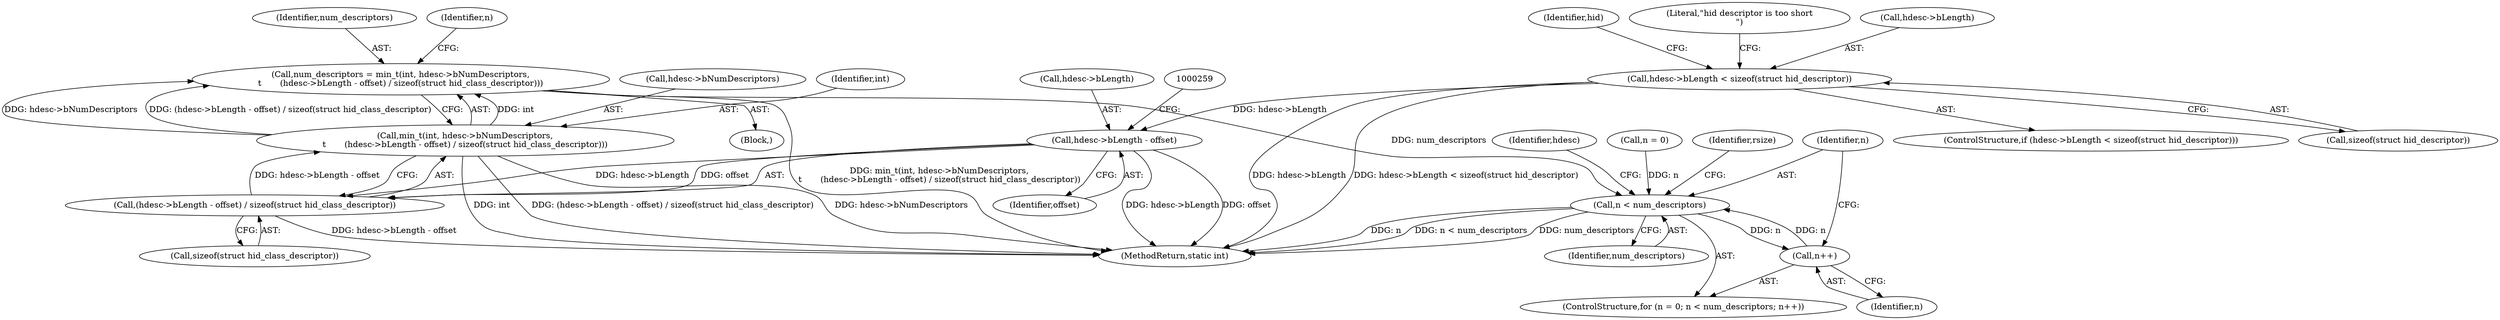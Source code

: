 digraph "0_linux_f043bfc98c193c284e2cd768fefabe18ac2fed9b@integer" {
"1000245" [label="(Call,num_descriptors = min_t(int, hdesc->bNumDescriptors,\n\t       (hdesc->bLength - offset) / sizeof(struct hid_class_descriptor)))"];
"1000247" [label="(Call,min_t(int, hdesc->bNumDescriptors,\n\t       (hdesc->bLength - offset) / sizeof(struct hid_class_descriptor)))"];
"1000252" [label="(Call,(hdesc->bLength - offset) / sizeof(struct hid_class_descriptor))"];
"1000253" [label="(Call,hdesc->bLength - offset)"];
"1000218" [label="(Call,hdesc->bLength < sizeof(struct hid_descriptor))"];
"1000264" [label="(Call,n < num_descriptors)"];
"1000267" [label="(Call,n++)"];
"1000268" [label="(Identifier,n)"];
"1000260" [label="(ControlStructure,for (n = 0; n < num_descriptors; n++))"];
"1000246" [label="(Identifier,num_descriptors)"];
"1000254" [label="(Call,hdesc->bLength)"];
"1000274" [label="(Identifier,hdesc)"];
"1000217" [label="(ControlStructure,if (hdesc->bLength < sizeof(struct hid_descriptor)))"];
"1000245" [label="(Call,num_descriptors = min_t(int, hdesc->bNumDescriptors,\n\t       (hdesc->bLength - offset) / sizeof(struct hid_class_descriptor)))"];
"1000369" [label="(MethodReturn,static int)"];
"1000261" [label="(Call,n = 0)"];
"1000249" [label="(Call,hdesc->bNumDescriptors)"];
"1000253" [label="(Call,hdesc->bLength - offset)"];
"1000226" [label="(Literal,\"hid descriptor is too short\n\")"];
"1000218" [label="(Call,hdesc->bLength < sizeof(struct hid_descriptor))"];
"1000257" [label="(Identifier,offset)"];
"1000252" [label="(Call,(hdesc->bLength - offset) / sizeof(struct hid_class_descriptor))"];
"1000265" [label="(Identifier,n)"];
"1000262" [label="(Identifier,n)"];
"1000219" [label="(Call,hdesc->bLength)"];
"1000267" [label="(Call,n++)"];
"1000248" [label="(Identifier,int)"];
"1000264" [label="(Call,n < num_descriptors)"];
"1000232" [label="(Identifier,hid)"];
"1000258" [label="(Call,sizeof(struct hid_class_descriptor))"];
"1000222" [label="(Call,sizeof(struct hid_descriptor))"];
"1000292" [label="(Identifier,rsize)"];
"1000247" [label="(Call,min_t(int, hdesc->bNumDescriptors,\n\t       (hdesc->bLength - offset) / sizeof(struct hid_class_descriptor)))"];
"1000266" [label="(Identifier,num_descriptors)"];
"1000103" [label="(Block,)"];
"1000245" -> "1000103"  [label="AST: "];
"1000245" -> "1000247"  [label="CFG: "];
"1000246" -> "1000245"  [label="AST: "];
"1000247" -> "1000245"  [label="AST: "];
"1000262" -> "1000245"  [label="CFG: "];
"1000245" -> "1000369"  [label="DDG: min_t(int, hdesc->bNumDescriptors,\n\t       (hdesc->bLength - offset) / sizeof(struct hid_class_descriptor))"];
"1000247" -> "1000245"  [label="DDG: int"];
"1000247" -> "1000245"  [label="DDG: hdesc->bNumDescriptors"];
"1000247" -> "1000245"  [label="DDG: (hdesc->bLength - offset) / sizeof(struct hid_class_descriptor)"];
"1000245" -> "1000264"  [label="DDG: num_descriptors"];
"1000247" -> "1000252"  [label="CFG: "];
"1000248" -> "1000247"  [label="AST: "];
"1000249" -> "1000247"  [label="AST: "];
"1000252" -> "1000247"  [label="AST: "];
"1000247" -> "1000369"  [label="DDG: int"];
"1000247" -> "1000369"  [label="DDG: (hdesc->bLength - offset) / sizeof(struct hid_class_descriptor)"];
"1000247" -> "1000369"  [label="DDG: hdesc->bNumDescriptors"];
"1000252" -> "1000247"  [label="DDG: hdesc->bLength - offset"];
"1000252" -> "1000258"  [label="CFG: "];
"1000253" -> "1000252"  [label="AST: "];
"1000258" -> "1000252"  [label="AST: "];
"1000252" -> "1000369"  [label="DDG: hdesc->bLength - offset"];
"1000253" -> "1000252"  [label="DDG: hdesc->bLength"];
"1000253" -> "1000252"  [label="DDG: offset"];
"1000253" -> "1000257"  [label="CFG: "];
"1000254" -> "1000253"  [label="AST: "];
"1000257" -> "1000253"  [label="AST: "];
"1000259" -> "1000253"  [label="CFG: "];
"1000253" -> "1000369"  [label="DDG: hdesc->bLength"];
"1000253" -> "1000369"  [label="DDG: offset"];
"1000218" -> "1000253"  [label="DDG: hdesc->bLength"];
"1000218" -> "1000217"  [label="AST: "];
"1000218" -> "1000222"  [label="CFG: "];
"1000219" -> "1000218"  [label="AST: "];
"1000222" -> "1000218"  [label="AST: "];
"1000226" -> "1000218"  [label="CFG: "];
"1000232" -> "1000218"  [label="CFG: "];
"1000218" -> "1000369"  [label="DDG: hdesc->bLength"];
"1000218" -> "1000369"  [label="DDG: hdesc->bLength < sizeof(struct hid_descriptor)"];
"1000264" -> "1000260"  [label="AST: "];
"1000264" -> "1000266"  [label="CFG: "];
"1000265" -> "1000264"  [label="AST: "];
"1000266" -> "1000264"  [label="AST: "];
"1000274" -> "1000264"  [label="CFG: "];
"1000292" -> "1000264"  [label="CFG: "];
"1000264" -> "1000369"  [label="DDG: n"];
"1000264" -> "1000369"  [label="DDG: n < num_descriptors"];
"1000264" -> "1000369"  [label="DDG: num_descriptors"];
"1000267" -> "1000264"  [label="DDG: n"];
"1000261" -> "1000264"  [label="DDG: n"];
"1000264" -> "1000267"  [label="DDG: n"];
"1000267" -> "1000260"  [label="AST: "];
"1000267" -> "1000268"  [label="CFG: "];
"1000268" -> "1000267"  [label="AST: "];
"1000265" -> "1000267"  [label="CFG: "];
}
